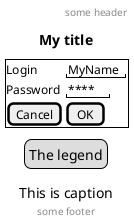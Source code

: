 @startsalt
header some header
footer some footer
title My title
caption This is caption
legend
The legend
end legend
{+
Login | "MyName "
Password | "**** "
[Cancel] | [ OK ]
}
@endsalt
